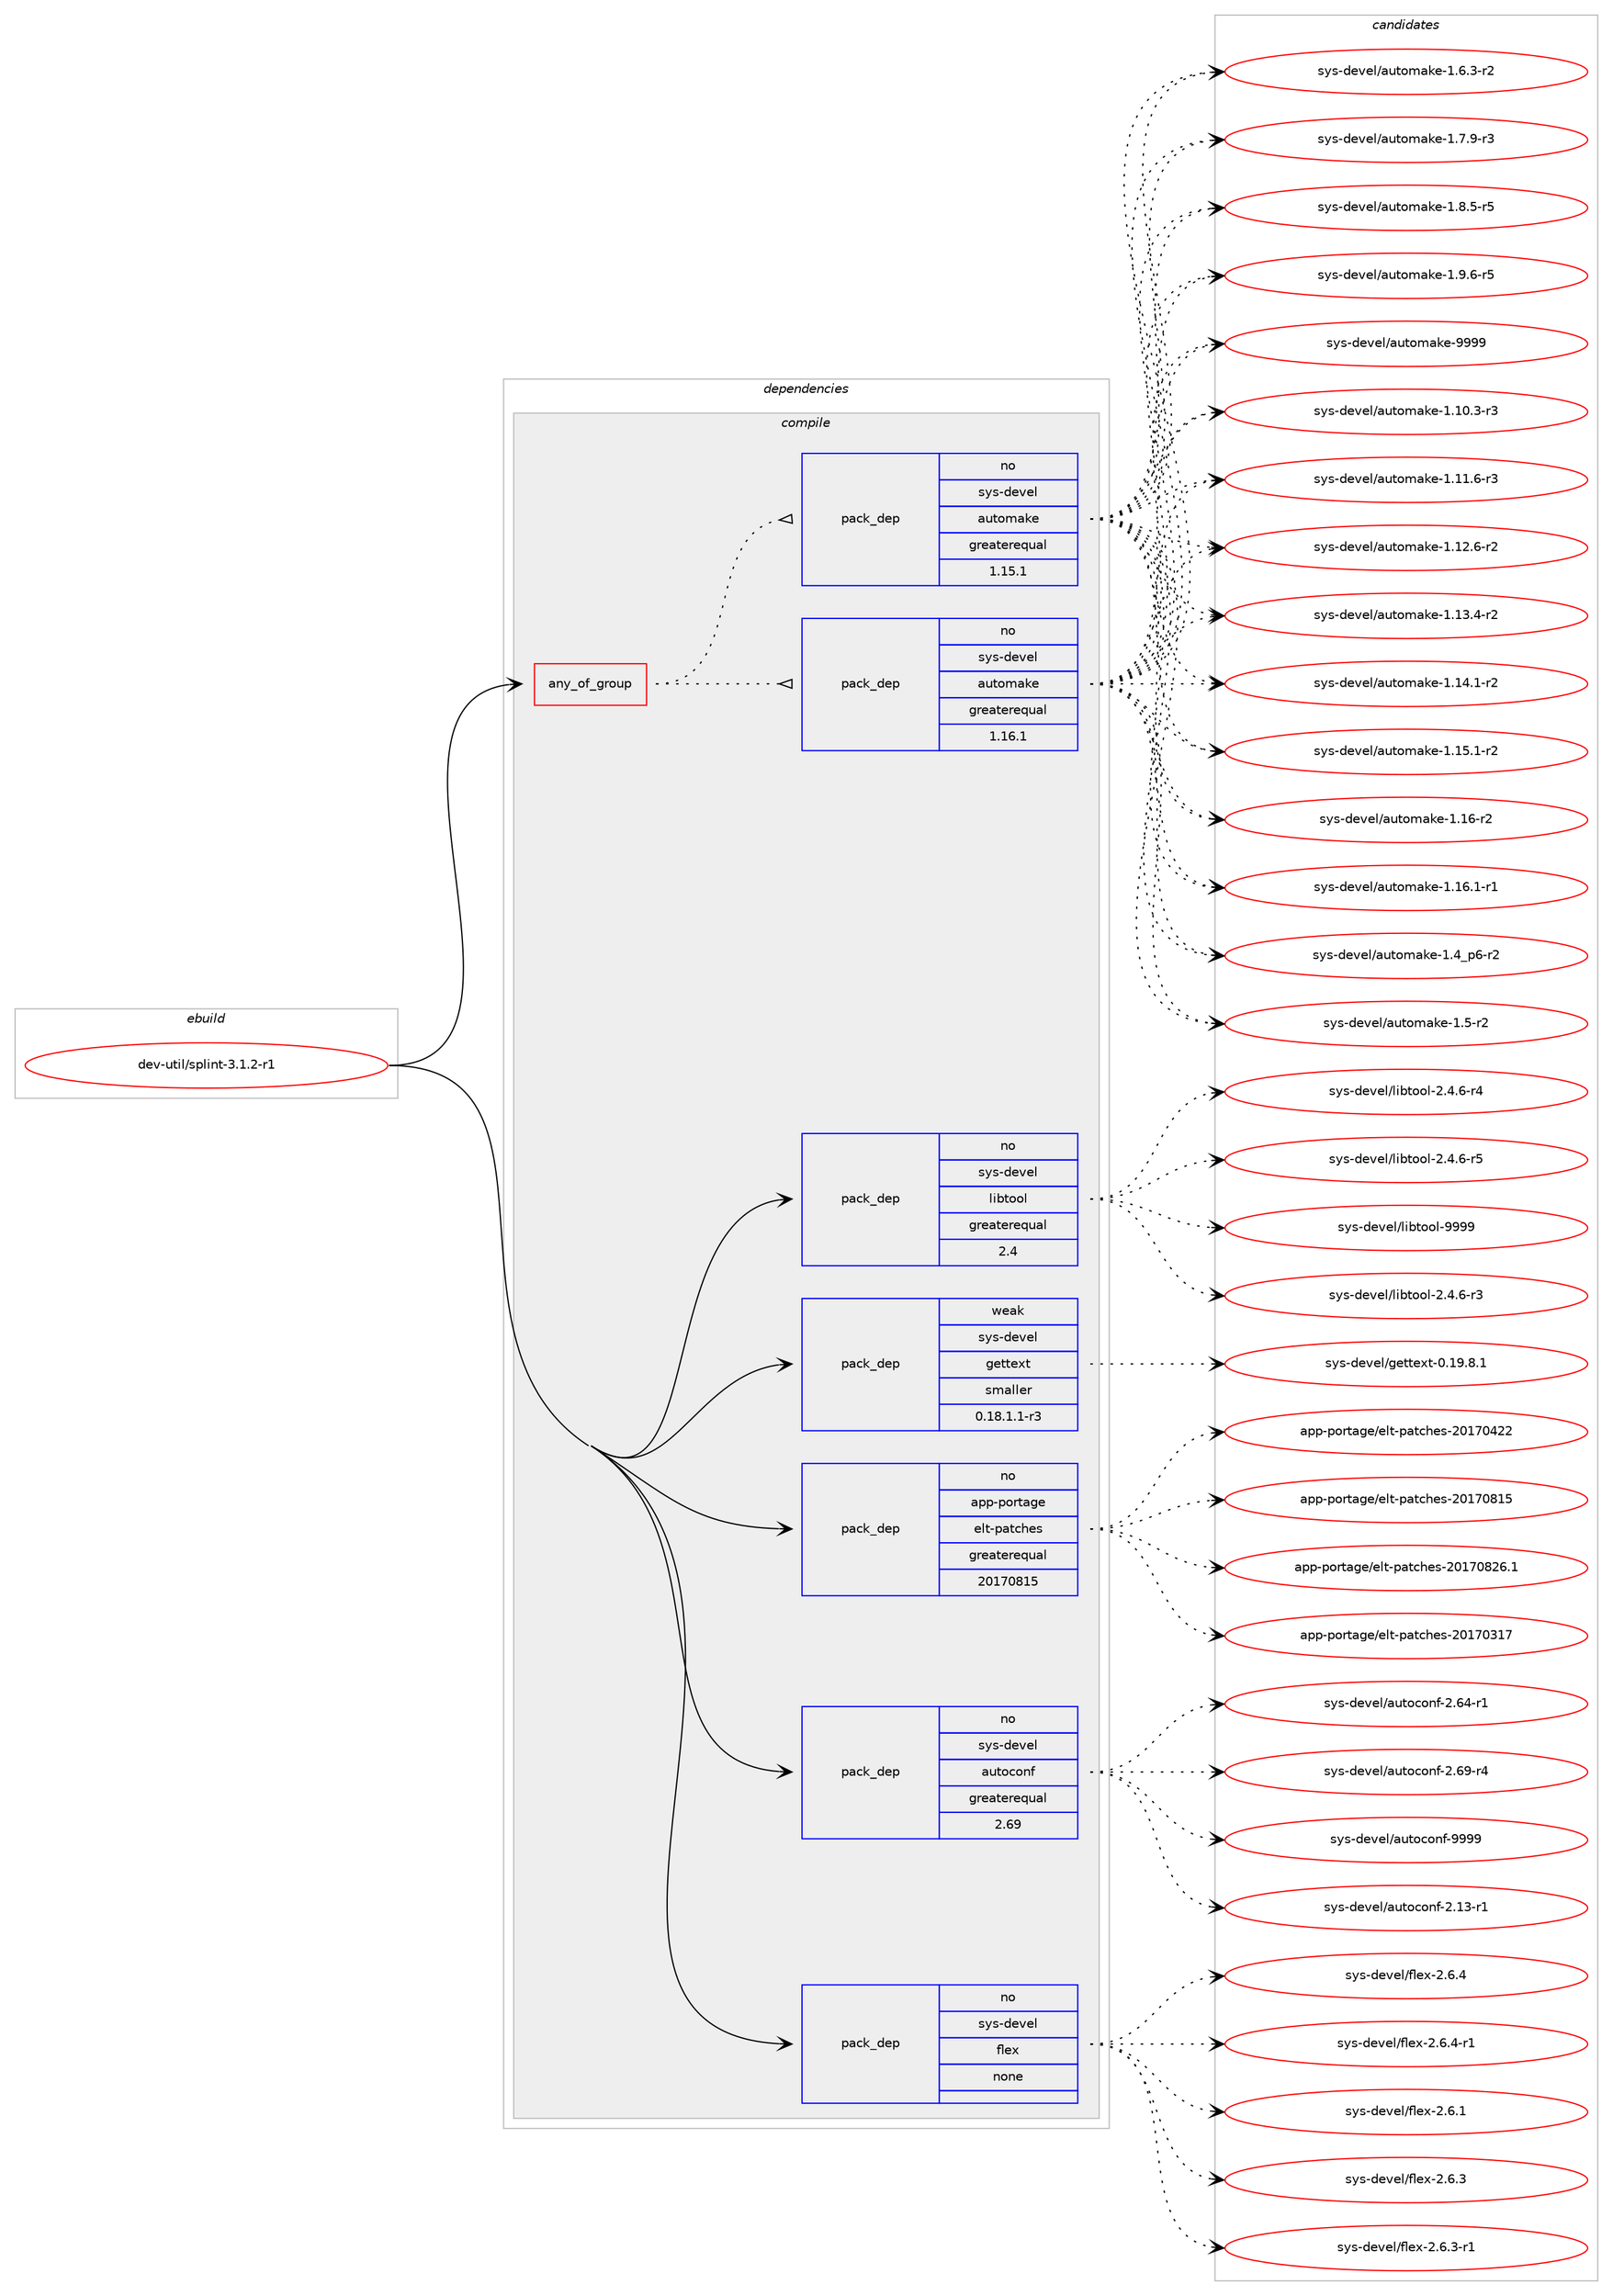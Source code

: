 digraph prolog {

# *************
# Graph options
# *************

newrank=true;
concentrate=true;
compound=true;
graph [rankdir=LR,fontname=Helvetica,fontsize=10,ranksep=1.5];#, ranksep=2.5, nodesep=0.2];
edge  [arrowhead=vee];
node  [fontname=Helvetica,fontsize=10];

# **********
# The ebuild
# **********

subgraph cluster_leftcol {
color=gray;
rank=same;
label=<<i>ebuild</i>>;
id [label="dev-util/splint-3.1.2-r1", color=red, width=4, href="../dev-util/splint-3.1.2-r1.svg"];
}

# ****************
# The dependencies
# ****************

subgraph cluster_midcol {
color=gray;
label=<<i>dependencies</i>>;
subgraph cluster_compile {
fillcolor="#eeeeee";
style=filled;
label=<<i>compile</i>>;
subgraph any23120 {
dependency1549215 [label=<<TABLE BORDER="0" CELLBORDER="1" CELLSPACING="0" CELLPADDING="4"><TR><TD CELLPADDING="10">any_of_group</TD></TR></TABLE>>, shape=none, color=red];subgraph pack1100416 {
dependency1549216 [label=<<TABLE BORDER="0" CELLBORDER="1" CELLSPACING="0" CELLPADDING="4" WIDTH="220"><TR><TD ROWSPAN="6" CELLPADDING="30">pack_dep</TD></TR><TR><TD WIDTH="110">no</TD></TR><TR><TD>sys-devel</TD></TR><TR><TD>automake</TD></TR><TR><TD>greaterequal</TD></TR><TR><TD>1.16.1</TD></TR></TABLE>>, shape=none, color=blue];
}
dependency1549215:e -> dependency1549216:w [weight=20,style="dotted",arrowhead="oinv"];
subgraph pack1100417 {
dependency1549217 [label=<<TABLE BORDER="0" CELLBORDER="1" CELLSPACING="0" CELLPADDING="4" WIDTH="220"><TR><TD ROWSPAN="6" CELLPADDING="30">pack_dep</TD></TR><TR><TD WIDTH="110">no</TD></TR><TR><TD>sys-devel</TD></TR><TR><TD>automake</TD></TR><TR><TD>greaterequal</TD></TR><TR><TD>1.15.1</TD></TR></TABLE>>, shape=none, color=blue];
}
dependency1549215:e -> dependency1549217:w [weight=20,style="dotted",arrowhead="oinv"];
}
id:e -> dependency1549215:w [weight=20,style="solid",arrowhead="vee"];
subgraph pack1100418 {
dependency1549218 [label=<<TABLE BORDER="0" CELLBORDER="1" CELLSPACING="0" CELLPADDING="4" WIDTH="220"><TR><TD ROWSPAN="6" CELLPADDING="30">pack_dep</TD></TR><TR><TD WIDTH="110">no</TD></TR><TR><TD>app-portage</TD></TR><TR><TD>elt-patches</TD></TR><TR><TD>greaterequal</TD></TR><TR><TD>20170815</TD></TR></TABLE>>, shape=none, color=blue];
}
id:e -> dependency1549218:w [weight=20,style="solid",arrowhead="vee"];
subgraph pack1100419 {
dependency1549219 [label=<<TABLE BORDER="0" CELLBORDER="1" CELLSPACING="0" CELLPADDING="4" WIDTH="220"><TR><TD ROWSPAN="6" CELLPADDING="30">pack_dep</TD></TR><TR><TD WIDTH="110">no</TD></TR><TR><TD>sys-devel</TD></TR><TR><TD>autoconf</TD></TR><TR><TD>greaterequal</TD></TR><TR><TD>2.69</TD></TR></TABLE>>, shape=none, color=blue];
}
id:e -> dependency1549219:w [weight=20,style="solid",arrowhead="vee"];
subgraph pack1100420 {
dependency1549220 [label=<<TABLE BORDER="0" CELLBORDER="1" CELLSPACING="0" CELLPADDING="4" WIDTH="220"><TR><TD ROWSPAN="6" CELLPADDING="30">pack_dep</TD></TR><TR><TD WIDTH="110">no</TD></TR><TR><TD>sys-devel</TD></TR><TR><TD>flex</TD></TR><TR><TD>none</TD></TR><TR><TD></TD></TR></TABLE>>, shape=none, color=blue];
}
id:e -> dependency1549220:w [weight=20,style="solid",arrowhead="vee"];
subgraph pack1100421 {
dependency1549221 [label=<<TABLE BORDER="0" CELLBORDER="1" CELLSPACING="0" CELLPADDING="4" WIDTH="220"><TR><TD ROWSPAN="6" CELLPADDING="30">pack_dep</TD></TR><TR><TD WIDTH="110">no</TD></TR><TR><TD>sys-devel</TD></TR><TR><TD>libtool</TD></TR><TR><TD>greaterequal</TD></TR><TR><TD>2.4</TD></TR></TABLE>>, shape=none, color=blue];
}
id:e -> dependency1549221:w [weight=20,style="solid",arrowhead="vee"];
subgraph pack1100422 {
dependency1549222 [label=<<TABLE BORDER="0" CELLBORDER="1" CELLSPACING="0" CELLPADDING="4" WIDTH="220"><TR><TD ROWSPAN="6" CELLPADDING="30">pack_dep</TD></TR><TR><TD WIDTH="110">weak</TD></TR><TR><TD>sys-devel</TD></TR><TR><TD>gettext</TD></TR><TR><TD>smaller</TD></TR><TR><TD>0.18.1.1-r3</TD></TR></TABLE>>, shape=none, color=blue];
}
id:e -> dependency1549222:w [weight=20,style="solid",arrowhead="vee"];
}
subgraph cluster_compileandrun {
fillcolor="#eeeeee";
style=filled;
label=<<i>compile and run</i>>;
}
subgraph cluster_run {
fillcolor="#eeeeee";
style=filled;
label=<<i>run</i>>;
}
}

# **************
# The candidates
# **************

subgraph cluster_choices {
rank=same;
color=gray;
label=<<i>candidates</i>>;

subgraph choice1100416 {
color=black;
nodesep=1;
choice11512111545100101118101108479711711611110997107101454946494846514511451 [label="sys-devel/automake-1.10.3-r3", color=red, width=4,href="../sys-devel/automake-1.10.3-r3.svg"];
choice11512111545100101118101108479711711611110997107101454946494946544511451 [label="sys-devel/automake-1.11.6-r3", color=red, width=4,href="../sys-devel/automake-1.11.6-r3.svg"];
choice11512111545100101118101108479711711611110997107101454946495046544511450 [label="sys-devel/automake-1.12.6-r2", color=red, width=4,href="../sys-devel/automake-1.12.6-r2.svg"];
choice11512111545100101118101108479711711611110997107101454946495146524511450 [label="sys-devel/automake-1.13.4-r2", color=red, width=4,href="../sys-devel/automake-1.13.4-r2.svg"];
choice11512111545100101118101108479711711611110997107101454946495246494511450 [label="sys-devel/automake-1.14.1-r2", color=red, width=4,href="../sys-devel/automake-1.14.1-r2.svg"];
choice11512111545100101118101108479711711611110997107101454946495346494511450 [label="sys-devel/automake-1.15.1-r2", color=red, width=4,href="../sys-devel/automake-1.15.1-r2.svg"];
choice1151211154510010111810110847971171161111099710710145494649544511450 [label="sys-devel/automake-1.16-r2", color=red, width=4,href="../sys-devel/automake-1.16-r2.svg"];
choice11512111545100101118101108479711711611110997107101454946495446494511449 [label="sys-devel/automake-1.16.1-r1", color=red, width=4,href="../sys-devel/automake-1.16.1-r1.svg"];
choice115121115451001011181011084797117116111109971071014549465295112544511450 [label="sys-devel/automake-1.4_p6-r2", color=red, width=4,href="../sys-devel/automake-1.4_p6-r2.svg"];
choice11512111545100101118101108479711711611110997107101454946534511450 [label="sys-devel/automake-1.5-r2", color=red, width=4,href="../sys-devel/automake-1.5-r2.svg"];
choice115121115451001011181011084797117116111109971071014549465446514511450 [label="sys-devel/automake-1.6.3-r2", color=red, width=4,href="../sys-devel/automake-1.6.3-r2.svg"];
choice115121115451001011181011084797117116111109971071014549465546574511451 [label="sys-devel/automake-1.7.9-r3", color=red, width=4,href="../sys-devel/automake-1.7.9-r3.svg"];
choice115121115451001011181011084797117116111109971071014549465646534511453 [label="sys-devel/automake-1.8.5-r5", color=red, width=4,href="../sys-devel/automake-1.8.5-r5.svg"];
choice115121115451001011181011084797117116111109971071014549465746544511453 [label="sys-devel/automake-1.9.6-r5", color=red, width=4,href="../sys-devel/automake-1.9.6-r5.svg"];
choice115121115451001011181011084797117116111109971071014557575757 [label="sys-devel/automake-9999", color=red, width=4,href="../sys-devel/automake-9999.svg"];
dependency1549216:e -> choice11512111545100101118101108479711711611110997107101454946494846514511451:w [style=dotted,weight="100"];
dependency1549216:e -> choice11512111545100101118101108479711711611110997107101454946494946544511451:w [style=dotted,weight="100"];
dependency1549216:e -> choice11512111545100101118101108479711711611110997107101454946495046544511450:w [style=dotted,weight="100"];
dependency1549216:e -> choice11512111545100101118101108479711711611110997107101454946495146524511450:w [style=dotted,weight="100"];
dependency1549216:e -> choice11512111545100101118101108479711711611110997107101454946495246494511450:w [style=dotted,weight="100"];
dependency1549216:e -> choice11512111545100101118101108479711711611110997107101454946495346494511450:w [style=dotted,weight="100"];
dependency1549216:e -> choice1151211154510010111810110847971171161111099710710145494649544511450:w [style=dotted,weight="100"];
dependency1549216:e -> choice11512111545100101118101108479711711611110997107101454946495446494511449:w [style=dotted,weight="100"];
dependency1549216:e -> choice115121115451001011181011084797117116111109971071014549465295112544511450:w [style=dotted,weight="100"];
dependency1549216:e -> choice11512111545100101118101108479711711611110997107101454946534511450:w [style=dotted,weight="100"];
dependency1549216:e -> choice115121115451001011181011084797117116111109971071014549465446514511450:w [style=dotted,weight="100"];
dependency1549216:e -> choice115121115451001011181011084797117116111109971071014549465546574511451:w [style=dotted,weight="100"];
dependency1549216:e -> choice115121115451001011181011084797117116111109971071014549465646534511453:w [style=dotted,weight="100"];
dependency1549216:e -> choice115121115451001011181011084797117116111109971071014549465746544511453:w [style=dotted,weight="100"];
dependency1549216:e -> choice115121115451001011181011084797117116111109971071014557575757:w [style=dotted,weight="100"];
}
subgraph choice1100417 {
color=black;
nodesep=1;
choice11512111545100101118101108479711711611110997107101454946494846514511451 [label="sys-devel/automake-1.10.3-r3", color=red, width=4,href="../sys-devel/automake-1.10.3-r3.svg"];
choice11512111545100101118101108479711711611110997107101454946494946544511451 [label="sys-devel/automake-1.11.6-r3", color=red, width=4,href="../sys-devel/automake-1.11.6-r3.svg"];
choice11512111545100101118101108479711711611110997107101454946495046544511450 [label="sys-devel/automake-1.12.6-r2", color=red, width=4,href="../sys-devel/automake-1.12.6-r2.svg"];
choice11512111545100101118101108479711711611110997107101454946495146524511450 [label="sys-devel/automake-1.13.4-r2", color=red, width=4,href="../sys-devel/automake-1.13.4-r2.svg"];
choice11512111545100101118101108479711711611110997107101454946495246494511450 [label="sys-devel/automake-1.14.1-r2", color=red, width=4,href="../sys-devel/automake-1.14.1-r2.svg"];
choice11512111545100101118101108479711711611110997107101454946495346494511450 [label="sys-devel/automake-1.15.1-r2", color=red, width=4,href="../sys-devel/automake-1.15.1-r2.svg"];
choice1151211154510010111810110847971171161111099710710145494649544511450 [label="sys-devel/automake-1.16-r2", color=red, width=4,href="../sys-devel/automake-1.16-r2.svg"];
choice11512111545100101118101108479711711611110997107101454946495446494511449 [label="sys-devel/automake-1.16.1-r1", color=red, width=4,href="../sys-devel/automake-1.16.1-r1.svg"];
choice115121115451001011181011084797117116111109971071014549465295112544511450 [label="sys-devel/automake-1.4_p6-r2", color=red, width=4,href="../sys-devel/automake-1.4_p6-r2.svg"];
choice11512111545100101118101108479711711611110997107101454946534511450 [label="sys-devel/automake-1.5-r2", color=red, width=4,href="../sys-devel/automake-1.5-r2.svg"];
choice115121115451001011181011084797117116111109971071014549465446514511450 [label="sys-devel/automake-1.6.3-r2", color=red, width=4,href="../sys-devel/automake-1.6.3-r2.svg"];
choice115121115451001011181011084797117116111109971071014549465546574511451 [label="sys-devel/automake-1.7.9-r3", color=red, width=4,href="../sys-devel/automake-1.7.9-r3.svg"];
choice115121115451001011181011084797117116111109971071014549465646534511453 [label="sys-devel/automake-1.8.5-r5", color=red, width=4,href="../sys-devel/automake-1.8.5-r5.svg"];
choice115121115451001011181011084797117116111109971071014549465746544511453 [label="sys-devel/automake-1.9.6-r5", color=red, width=4,href="../sys-devel/automake-1.9.6-r5.svg"];
choice115121115451001011181011084797117116111109971071014557575757 [label="sys-devel/automake-9999", color=red, width=4,href="../sys-devel/automake-9999.svg"];
dependency1549217:e -> choice11512111545100101118101108479711711611110997107101454946494846514511451:w [style=dotted,weight="100"];
dependency1549217:e -> choice11512111545100101118101108479711711611110997107101454946494946544511451:w [style=dotted,weight="100"];
dependency1549217:e -> choice11512111545100101118101108479711711611110997107101454946495046544511450:w [style=dotted,weight="100"];
dependency1549217:e -> choice11512111545100101118101108479711711611110997107101454946495146524511450:w [style=dotted,weight="100"];
dependency1549217:e -> choice11512111545100101118101108479711711611110997107101454946495246494511450:w [style=dotted,weight="100"];
dependency1549217:e -> choice11512111545100101118101108479711711611110997107101454946495346494511450:w [style=dotted,weight="100"];
dependency1549217:e -> choice1151211154510010111810110847971171161111099710710145494649544511450:w [style=dotted,weight="100"];
dependency1549217:e -> choice11512111545100101118101108479711711611110997107101454946495446494511449:w [style=dotted,weight="100"];
dependency1549217:e -> choice115121115451001011181011084797117116111109971071014549465295112544511450:w [style=dotted,weight="100"];
dependency1549217:e -> choice11512111545100101118101108479711711611110997107101454946534511450:w [style=dotted,weight="100"];
dependency1549217:e -> choice115121115451001011181011084797117116111109971071014549465446514511450:w [style=dotted,weight="100"];
dependency1549217:e -> choice115121115451001011181011084797117116111109971071014549465546574511451:w [style=dotted,weight="100"];
dependency1549217:e -> choice115121115451001011181011084797117116111109971071014549465646534511453:w [style=dotted,weight="100"];
dependency1549217:e -> choice115121115451001011181011084797117116111109971071014549465746544511453:w [style=dotted,weight="100"];
dependency1549217:e -> choice115121115451001011181011084797117116111109971071014557575757:w [style=dotted,weight="100"];
}
subgraph choice1100418 {
color=black;
nodesep=1;
choice97112112451121111141169710310147101108116451129711699104101115455048495548514955 [label="app-portage/elt-patches-20170317", color=red, width=4,href="../app-portage/elt-patches-20170317.svg"];
choice97112112451121111141169710310147101108116451129711699104101115455048495548525050 [label="app-portage/elt-patches-20170422", color=red, width=4,href="../app-portage/elt-patches-20170422.svg"];
choice97112112451121111141169710310147101108116451129711699104101115455048495548564953 [label="app-portage/elt-patches-20170815", color=red, width=4,href="../app-portage/elt-patches-20170815.svg"];
choice971121124511211111411697103101471011081164511297116991041011154550484955485650544649 [label="app-portage/elt-patches-20170826.1", color=red, width=4,href="../app-portage/elt-patches-20170826.1.svg"];
dependency1549218:e -> choice97112112451121111141169710310147101108116451129711699104101115455048495548514955:w [style=dotted,weight="100"];
dependency1549218:e -> choice97112112451121111141169710310147101108116451129711699104101115455048495548525050:w [style=dotted,weight="100"];
dependency1549218:e -> choice97112112451121111141169710310147101108116451129711699104101115455048495548564953:w [style=dotted,weight="100"];
dependency1549218:e -> choice971121124511211111411697103101471011081164511297116991041011154550484955485650544649:w [style=dotted,weight="100"];
}
subgraph choice1100419 {
color=black;
nodesep=1;
choice1151211154510010111810110847971171161119911111010245504649514511449 [label="sys-devel/autoconf-2.13-r1", color=red, width=4,href="../sys-devel/autoconf-2.13-r1.svg"];
choice1151211154510010111810110847971171161119911111010245504654524511449 [label="sys-devel/autoconf-2.64-r1", color=red, width=4,href="../sys-devel/autoconf-2.64-r1.svg"];
choice1151211154510010111810110847971171161119911111010245504654574511452 [label="sys-devel/autoconf-2.69-r4", color=red, width=4,href="../sys-devel/autoconf-2.69-r4.svg"];
choice115121115451001011181011084797117116111991111101024557575757 [label="sys-devel/autoconf-9999", color=red, width=4,href="../sys-devel/autoconf-9999.svg"];
dependency1549219:e -> choice1151211154510010111810110847971171161119911111010245504649514511449:w [style=dotted,weight="100"];
dependency1549219:e -> choice1151211154510010111810110847971171161119911111010245504654524511449:w [style=dotted,weight="100"];
dependency1549219:e -> choice1151211154510010111810110847971171161119911111010245504654574511452:w [style=dotted,weight="100"];
dependency1549219:e -> choice115121115451001011181011084797117116111991111101024557575757:w [style=dotted,weight="100"];
}
subgraph choice1100420 {
color=black;
nodesep=1;
choice1151211154510010111810110847102108101120455046544649 [label="sys-devel/flex-2.6.1", color=red, width=4,href="../sys-devel/flex-2.6.1.svg"];
choice1151211154510010111810110847102108101120455046544651 [label="sys-devel/flex-2.6.3", color=red, width=4,href="../sys-devel/flex-2.6.3.svg"];
choice11512111545100101118101108471021081011204550465446514511449 [label="sys-devel/flex-2.6.3-r1", color=red, width=4,href="../sys-devel/flex-2.6.3-r1.svg"];
choice1151211154510010111810110847102108101120455046544652 [label="sys-devel/flex-2.6.4", color=red, width=4,href="../sys-devel/flex-2.6.4.svg"];
choice11512111545100101118101108471021081011204550465446524511449 [label="sys-devel/flex-2.6.4-r1", color=red, width=4,href="../sys-devel/flex-2.6.4-r1.svg"];
dependency1549220:e -> choice1151211154510010111810110847102108101120455046544649:w [style=dotted,weight="100"];
dependency1549220:e -> choice1151211154510010111810110847102108101120455046544651:w [style=dotted,weight="100"];
dependency1549220:e -> choice11512111545100101118101108471021081011204550465446514511449:w [style=dotted,weight="100"];
dependency1549220:e -> choice1151211154510010111810110847102108101120455046544652:w [style=dotted,weight="100"];
dependency1549220:e -> choice11512111545100101118101108471021081011204550465446524511449:w [style=dotted,weight="100"];
}
subgraph choice1100421 {
color=black;
nodesep=1;
choice1151211154510010111810110847108105981161111111084550465246544511451 [label="sys-devel/libtool-2.4.6-r3", color=red, width=4,href="../sys-devel/libtool-2.4.6-r3.svg"];
choice1151211154510010111810110847108105981161111111084550465246544511452 [label="sys-devel/libtool-2.4.6-r4", color=red, width=4,href="../sys-devel/libtool-2.4.6-r4.svg"];
choice1151211154510010111810110847108105981161111111084550465246544511453 [label="sys-devel/libtool-2.4.6-r5", color=red, width=4,href="../sys-devel/libtool-2.4.6-r5.svg"];
choice1151211154510010111810110847108105981161111111084557575757 [label="sys-devel/libtool-9999", color=red, width=4,href="../sys-devel/libtool-9999.svg"];
dependency1549221:e -> choice1151211154510010111810110847108105981161111111084550465246544511451:w [style=dotted,weight="100"];
dependency1549221:e -> choice1151211154510010111810110847108105981161111111084550465246544511452:w [style=dotted,weight="100"];
dependency1549221:e -> choice1151211154510010111810110847108105981161111111084550465246544511453:w [style=dotted,weight="100"];
dependency1549221:e -> choice1151211154510010111810110847108105981161111111084557575757:w [style=dotted,weight="100"];
}
subgraph choice1100422 {
color=black;
nodesep=1;
choice1151211154510010111810110847103101116116101120116454846495746564649 [label="sys-devel/gettext-0.19.8.1", color=red, width=4,href="../sys-devel/gettext-0.19.8.1.svg"];
dependency1549222:e -> choice1151211154510010111810110847103101116116101120116454846495746564649:w [style=dotted,weight="100"];
}
}

}
